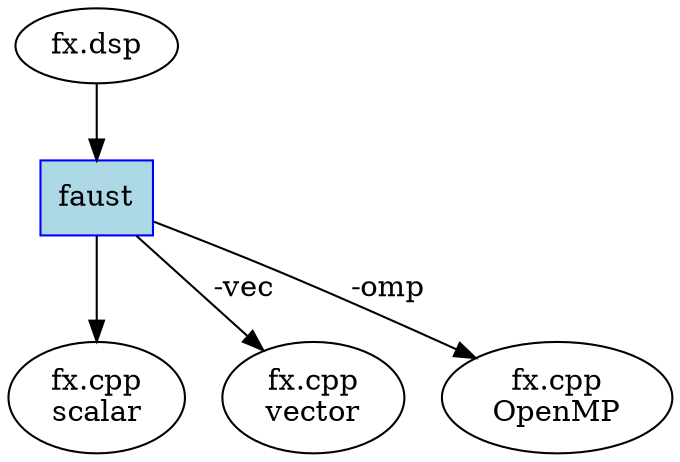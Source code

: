  
strict digraph faustflow {
    root=dsp;
    dsp[label="fx.dsp"];
    scalar[label="fx.cpp\nscalar"];
    vector[label="fx.cpp\nvector"];
    openmp[label="fx.cpp\nOpenMP"];

    node[shape=box, color=blue, fillcolor=lightblue, style=filled];
    FAUST[label="faust"];

    dsp->FAUST[weight=10];
    FAUST->scalar[weight=10];
    FAUST->vector[label="-vec"];
    FAUST->openmp[label="-omp"];

}